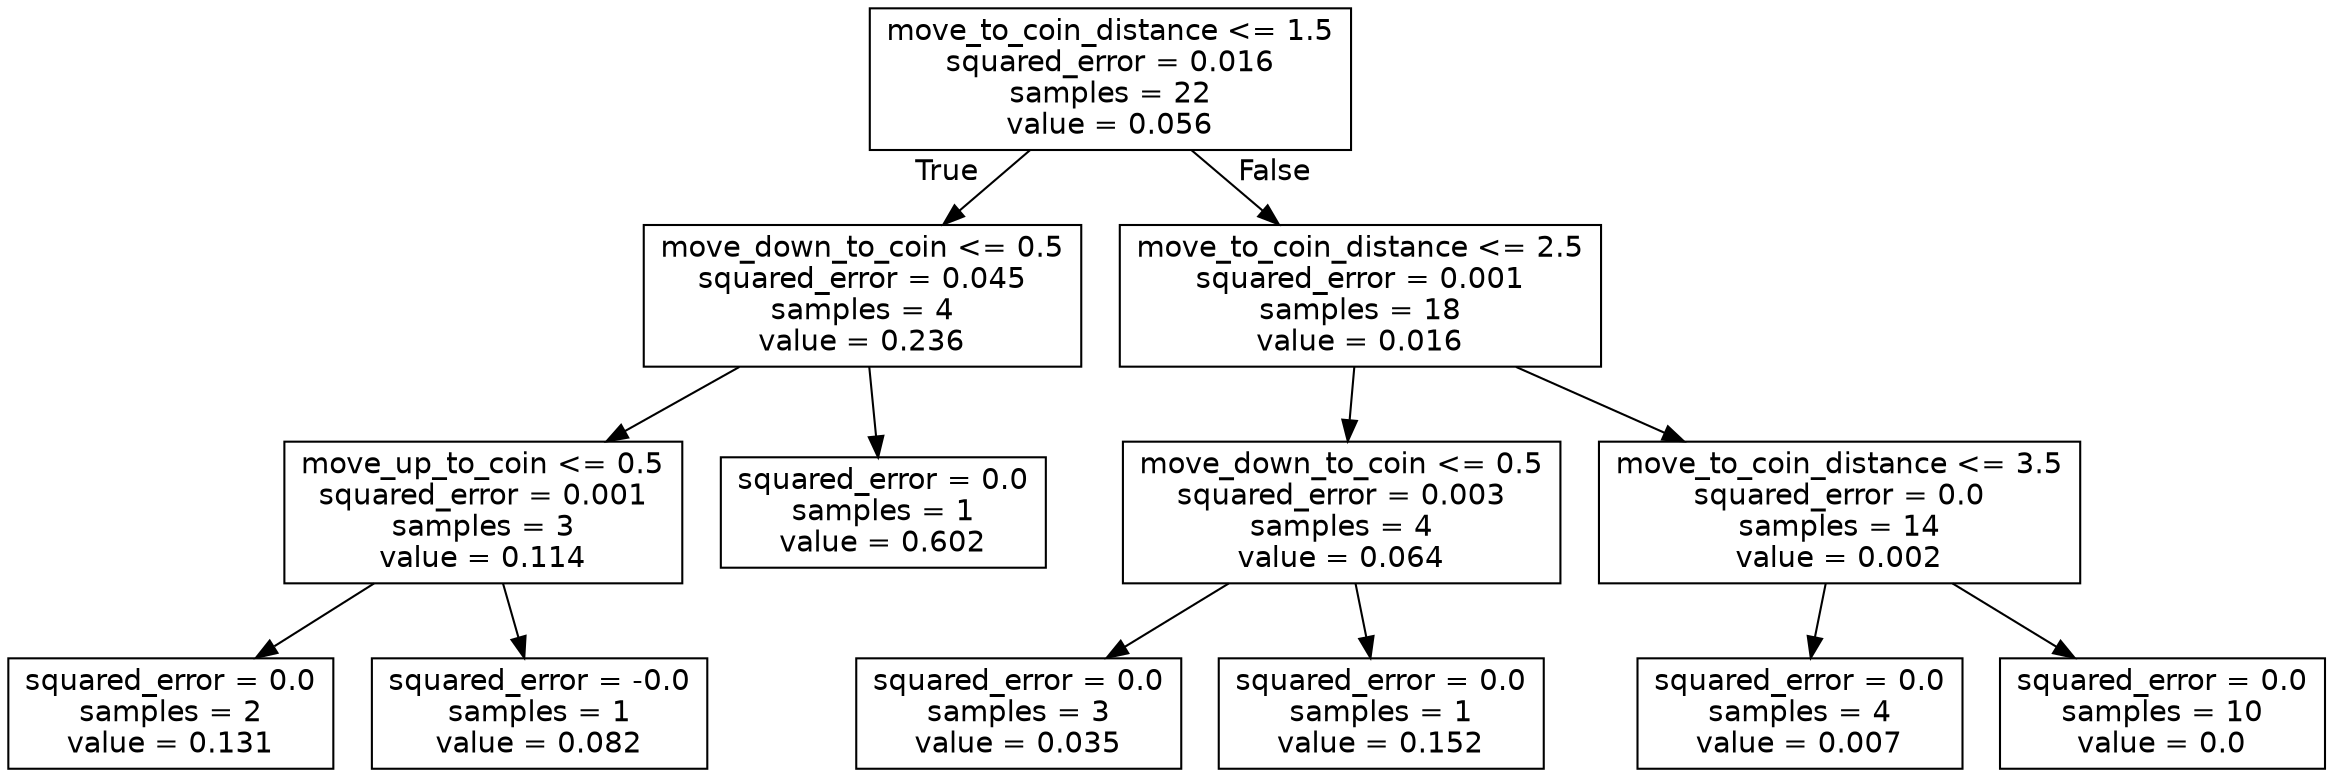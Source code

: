 digraph Tree {
node [shape=box, fontname="helvetica"] ;
edge [fontname="helvetica"] ;
0 [label="move_to_coin_distance <= 1.5\nsquared_error = 0.016\nsamples = 22\nvalue = 0.056"] ;
1 [label="move_down_to_coin <= 0.5\nsquared_error = 0.045\nsamples = 4\nvalue = 0.236"] ;
0 -> 1 [labeldistance=2.5, labelangle=45, headlabel="True"] ;
2 [label="move_up_to_coin <= 0.5\nsquared_error = 0.001\nsamples = 3\nvalue = 0.114"] ;
1 -> 2 ;
3 [label="squared_error = 0.0\nsamples = 2\nvalue = 0.131"] ;
2 -> 3 ;
4 [label="squared_error = -0.0\nsamples = 1\nvalue = 0.082"] ;
2 -> 4 ;
5 [label="squared_error = 0.0\nsamples = 1\nvalue = 0.602"] ;
1 -> 5 ;
6 [label="move_to_coin_distance <= 2.5\nsquared_error = 0.001\nsamples = 18\nvalue = 0.016"] ;
0 -> 6 [labeldistance=2.5, labelangle=-45, headlabel="False"] ;
7 [label="move_down_to_coin <= 0.5\nsquared_error = 0.003\nsamples = 4\nvalue = 0.064"] ;
6 -> 7 ;
8 [label="squared_error = 0.0\nsamples = 3\nvalue = 0.035"] ;
7 -> 8 ;
9 [label="squared_error = 0.0\nsamples = 1\nvalue = 0.152"] ;
7 -> 9 ;
10 [label="move_to_coin_distance <= 3.5\nsquared_error = 0.0\nsamples = 14\nvalue = 0.002"] ;
6 -> 10 ;
11 [label="squared_error = 0.0\nsamples = 4\nvalue = 0.007"] ;
10 -> 11 ;
12 [label="squared_error = 0.0\nsamples = 10\nvalue = 0.0"] ;
10 -> 12 ;
}